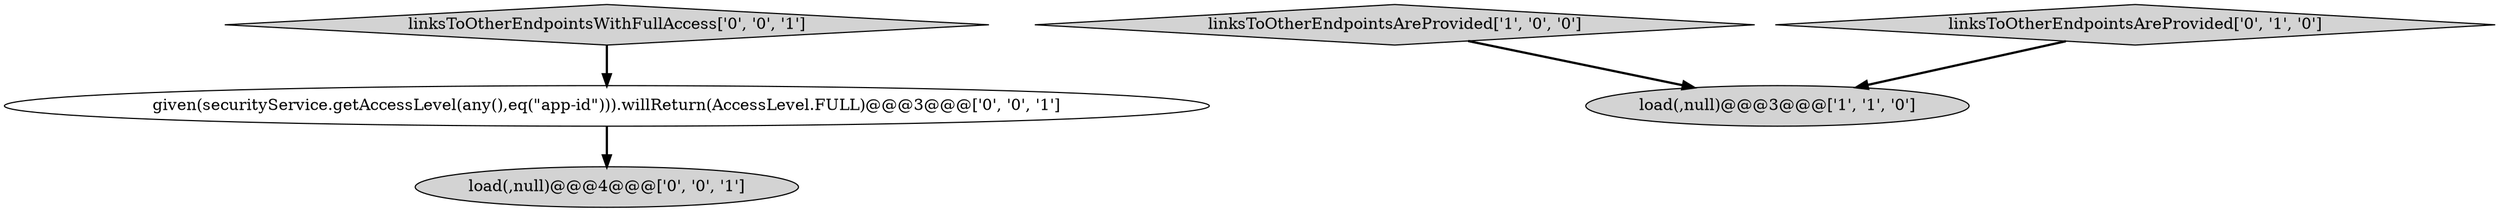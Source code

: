 digraph {
5 [style = filled, label = "given(securityService.getAccessLevel(any(),eq(\"app-id\"))).willReturn(AccessLevel.FULL)@@@3@@@['0', '0', '1']", fillcolor = white, shape = ellipse image = "AAA0AAABBB3BBB"];
4 [style = filled, label = "load(,null)@@@4@@@['0', '0', '1']", fillcolor = lightgray, shape = ellipse image = "AAA0AAABBB3BBB"];
3 [style = filled, label = "linksToOtherEndpointsWithFullAccess['0', '0', '1']", fillcolor = lightgray, shape = diamond image = "AAA0AAABBB3BBB"];
1 [style = filled, label = "linksToOtherEndpointsAreProvided['1', '0', '0']", fillcolor = lightgray, shape = diamond image = "AAA0AAABBB1BBB"];
0 [style = filled, label = "load(,null)@@@3@@@['1', '1', '0']", fillcolor = lightgray, shape = ellipse image = "AAA0AAABBB1BBB"];
2 [style = filled, label = "linksToOtherEndpointsAreProvided['0', '1', '0']", fillcolor = lightgray, shape = diamond image = "AAA0AAABBB2BBB"];
2->0 [style = bold, label=""];
5->4 [style = bold, label=""];
1->0 [style = bold, label=""];
3->5 [style = bold, label=""];
}
